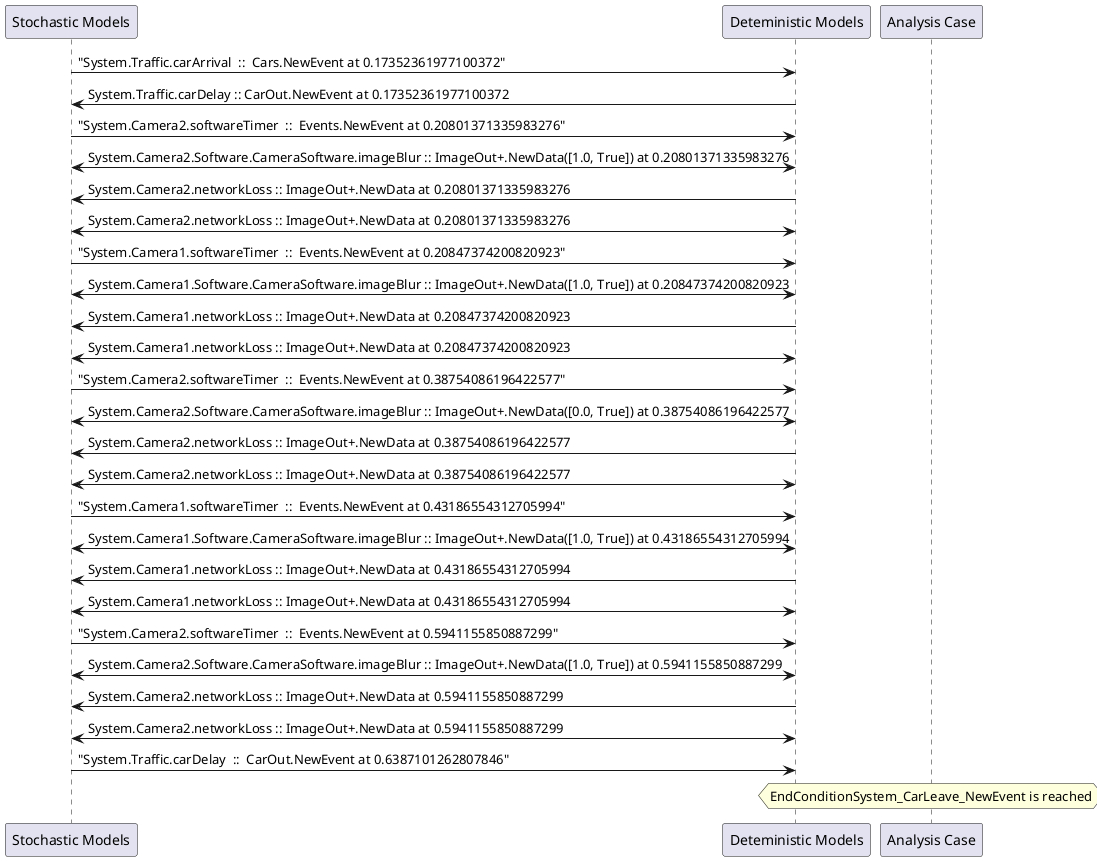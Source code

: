 
	@startuml
	participant "Stochastic Models" as stochmodel
	participant "Deteministic Models" as detmodel
	participant "Analysis Case" as analysis
	{19288_stop} stochmodel -> detmodel : "System.Traffic.carArrival  ::  Cars.NewEvent at 0.17352361977100372"
{19296_start} detmodel -> stochmodel : System.Traffic.carDelay :: CarOut.NewEvent at 0.17352361977100372
{19273_stop} stochmodel -> detmodel : "System.Camera2.softwareTimer  ::  Events.NewEvent at 0.20801371335983276"
detmodel <-> stochmodel : System.Camera2.Software.CameraSoftware.imageBlur :: ImageOut+.NewData([1.0, True]) at 0.20801371335983276
detmodel -> stochmodel : System.Camera2.networkLoss :: ImageOut+.NewData at 0.20801371335983276
detmodel <-> stochmodel : System.Camera2.networkLoss :: ImageOut+.NewData at 0.20801371335983276
{19259_stop} stochmodel -> detmodel : "System.Camera1.softwareTimer  ::  Events.NewEvent at 0.20847374200820923"
detmodel <-> stochmodel : System.Camera1.Software.CameraSoftware.imageBlur :: ImageOut+.NewData([1.0, True]) at 0.20847374200820923
detmodel -> stochmodel : System.Camera1.networkLoss :: ImageOut+.NewData at 0.20847374200820923
detmodel <-> stochmodel : System.Camera1.networkLoss :: ImageOut+.NewData at 0.20847374200820923
{19274_stop} stochmodel -> detmodel : "System.Camera2.softwareTimer  ::  Events.NewEvent at 0.38754086196422577"
detmodel <-> stochmodel : System.Camera2.Software.CameraSoftware.imageBlur :: ImageOut+.NewData([0.0, True]) at 0.38754086196422577
detmodel -> stochmodel : System.Camera2.networkLoss :: ImageOut+.NewData at 0.38754086196422577
detmodel <-> stochmodel : System.Camera2.networkLoss :: ImageOut+.NewData at 0.38754086196422577
{19260_stop} stochmodel -> detmodel : "System.Camera1.softwareTimer  ::  Events.NewEvent at 0.43186554312705994"
detmodel <-> stochmodel : System.Camera1.Software.CameraSoftware.imageBlur :: ImageOut+.NewData([1.0, True]) at 0.43186554312705994
detmodel -> stochmodel : System.Camera1.networkLoss :: ImageOut+.NewData at 0.43186554312705994
detmodel <-> stochmodel : System.Camera1.networkLoss :: ImageOut+.NewData at 0.43186554312705994
{19275_stop} stochmodel -> detmodel : "System.Camera2.softwareTimer  ::  Events.NewEvent at 0.5941155850887299"
detmodel <-> stochmodel : System.Camera2.Software.CameraSoftware.imageBlur :: ImageOut+.NewData([1.0, True]) at 0.5941155850887299
detmodel -> stochmodel : System.Camera2.networkLoss :: ImageOut+.NewData at 0.5941155850887299
detmodel <-> stochmodel : System.Camera2.networkLoss :: ImageOut+.NewData at 0.5941155850887299
{19296_stop} stochmodel -> detmodel : "System.Traffic.carDelay  ::  CarOut.NewEvent at 0.6387101262807846"
{19296_start} <-> {19296_stop} : delay
hnote over analysis 
EndConditionSystem_CarLeave_NewEvent is reached
endnote
@enduml